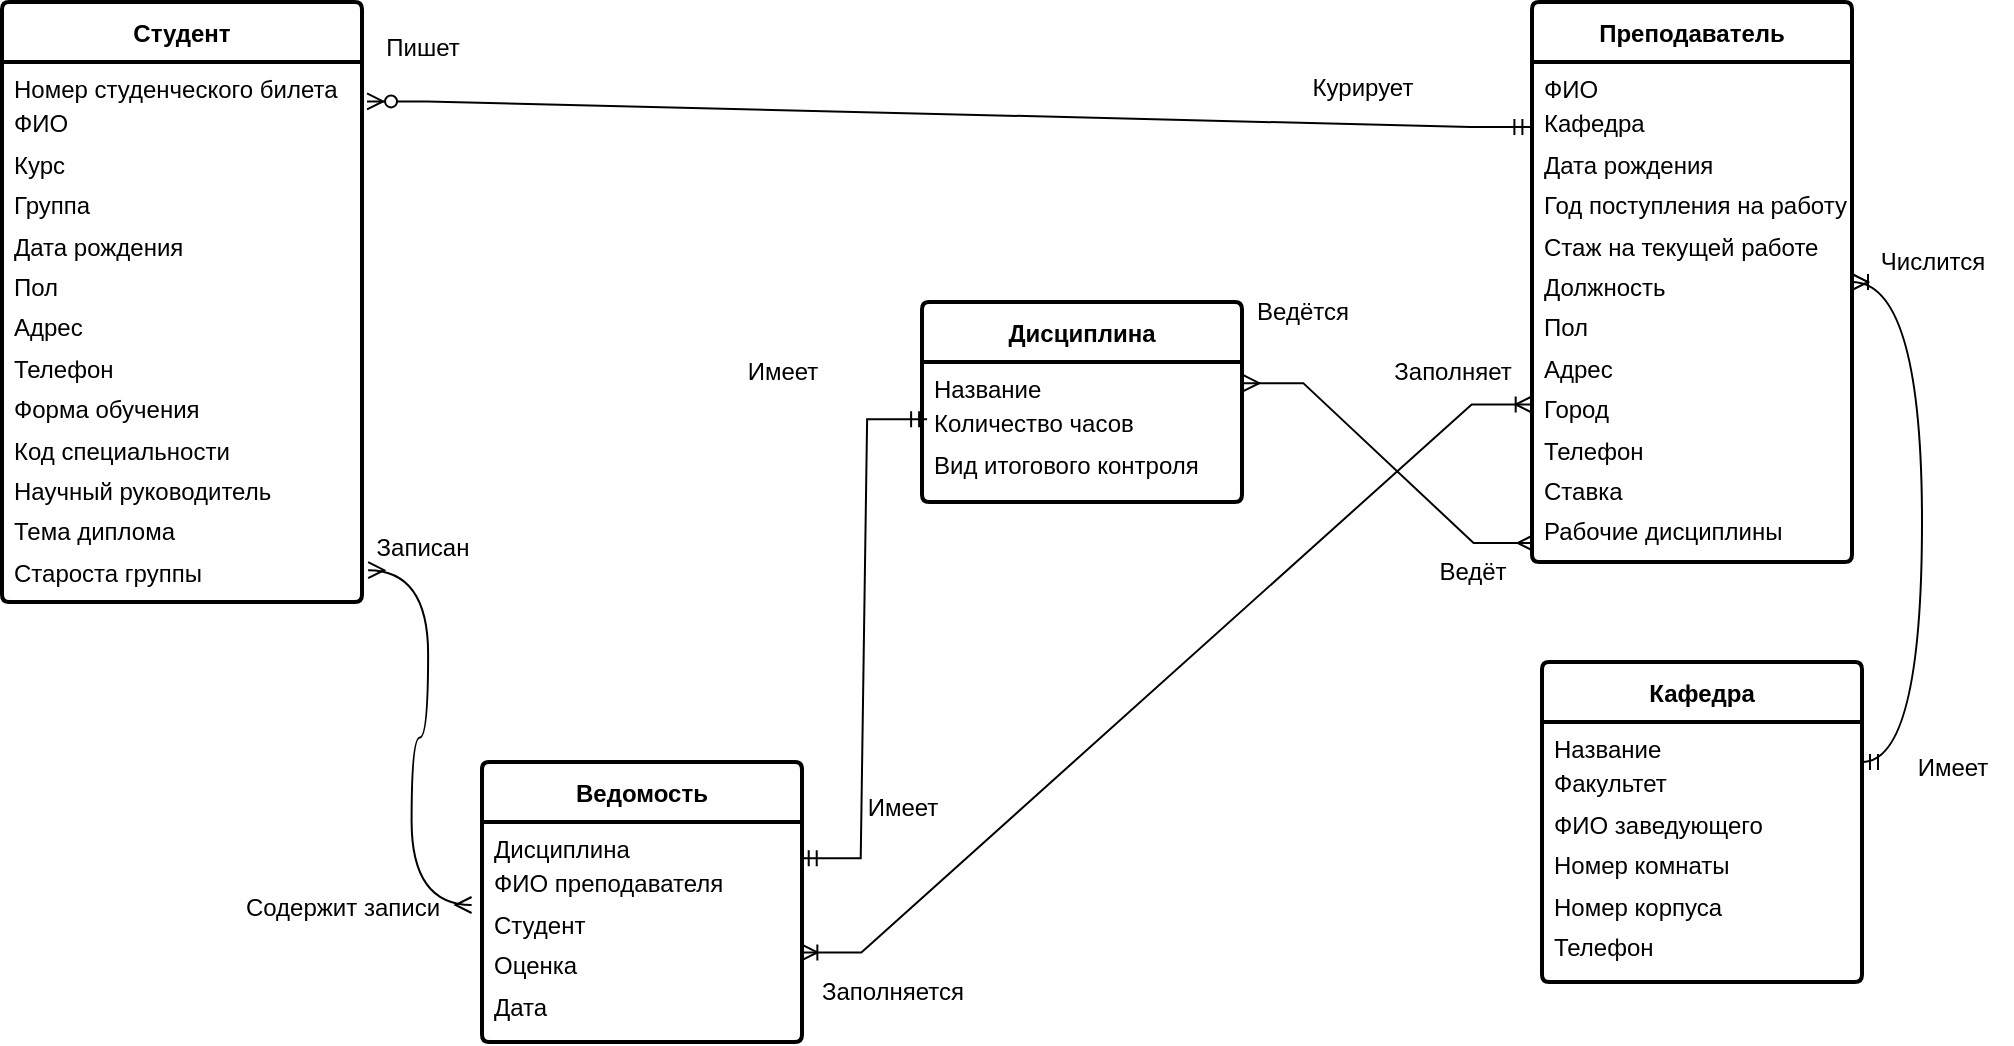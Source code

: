 <mxfile version="24.0.1" type="github">
  <diagram id="R2lEEEUBdFMjLlhIrx00" name="Page-1">
    <mxGraphModel dx="1846" dy="567" grid="1" gridSize="10" guides="1" tooltips="1" connect="1" arrows="1" fold="1" page="1" pageScale="1" pageWidth="850" pageHeight="1100" background="#FFFFFF" math="0" shadow="0" extFonts="Permanent Marker^https://fonts.googleapis.com/css?family=Permanent+Marker">
      <root>
        <mxCell id="0" />
        <mxCell id="1" parent="0" />
        <mxCell id="YFbkVFk9N9AtQ_815TIZ-2" value="&lt;b&gt;&lt;font style=&quot;font-size: 12px;&quot;&gt;Дисциплина&lt;/font&gt;&lt;/b&gt;" style="swimlane;childLayout=stackLayout;horizontal=1;startSize=30;horizontalStack=0;rounded=1;fontSize=14;fontStyle=0;strokeWidth=2;resizeParent=0;resizeLast=1;shadow=0;dashed=0;align=center;arcSize=4;whiteSpace=wrap;html=1;" parent="1" vertex="1">
          <mxGeometry x="120" y="180" width="160" height="100" as="geometry" />
        </mxCell>
        <mxCell id="YFbkVFk9N9AtQ_815TIZ-3" value="Название&lt;div style=&quot;line-height: 170%;&quot;&gt;Количество часов&lt;/div&gt;&lt;div style=&quot;line-height: 170%;&quot;&gt;Вид итогового контроля&lt;/div&gt;" style="align=left;strokeColor=none;fillColor=none;spacingLeft=4;fontSize=12;verticalAlign=top;resizable=0;rotatable=0;part=1;html=1;" parent="YFbkVFk9N9AtQ_815TIZ-2" vertex="1">
          <mxGeometry y="30" width="160" height="70" as="geometry" />
        </mxCell>
        <mxCell id="YFbkVFk9N9AtQ_815TIZ-8" value="&lt;font style=&quot;font-size: 12px;&quot;&gt;&lt;b&gt;Кафедра&lt;/b&gt;&lt;/font&gt;" style="swimlane;childLayout=stackLayout;horizontal=1;startSize=30;horizontalStack=0;rounded=1;fontSize=14;fontStyle=0;strokeWidth=2;resizeParent=0;resizeLast=1;shadow=0;dashed=0;align=center;arcSize=4;whiteSpace=wrap;html=1;" parent="1" vertex="1">
          <mxGeometry x="430" y="360" width="160" height="160" as="geometry" />
        </mxCell>
        <mxCell id="YFbkVFk9N9AtQ_815TIZ-9" value="Название&lt;div style=&quot;line-height: 170%;&quot;&gt;Факультет&lt;/div&gt;&lt;div style=&quot;line-height: 170%;&quot;&gt;ФИО заведующего&lt;/div&gt;&lt;div style=&quot;line-height: 170%;&quot;&gt;Номер комнаты&lt;/div&gt;&lt;div style=&quot;line-height: 170%;&quot;&gt;Номер корпуса&lt;/div&gt;&lt;div style=&quot;line-height: 170%;&quot;&gt;Телефон&lt;/div&gt;" style="align=left;strokeColor=none;fillColor=none;spacingLeft=4;fontSize=12;verticalAlign=top;resizable=0;rotatable=0;part=1;html=1;" parent="YFbkVFk9N9AtQ_815TIZ-8" vertex="1">
          <mxGeometry y="30" width="160" height="130" as="geometry" />
        </mxCell>
        <mxCell id="YFbkVFk9N9AtQ_815TIZ-10" value="&lt;b&gt;&lt;font style=&quot;font-size: 12px;&quot;&gt;Преподаватель&lt;/font&gt;&lt;/b&gt;" style="swimlane;childLayout=stackLayout;horizontal=1;startSize=30;horizontalStack=0;rounded=1;fontSize=14;fontStyle=0;strokeWidth=2;resizeParent=0;resizeLast=1;shadow=0;dashed=0;align=center;arcSize=4;whiteSpace=wrap;html=1;" parent="1" vertex="1">
          <mxGeometry x="425" y="30" width="160" height="280" as="geometry" />
        </mxCell>
        <mxCell id="YFbkVFk9N9AtQ_815TIZ-11" value="ФИО&lt;div style=&quot;line-height: 170%;&quot;&gt;Кафедра&lt;/div&gt;&lt;div style=&quot;line-height: 170%;&quot;&gt;Дата рождения&lt;/div&gt;&lt;div style=&quot;line-height: 170%;&quot;&gt;Год поступления на работу&lt;/div&gt;&lt;div style=&quot;line-height: 170%;&quot;&gt;Стаж на текущей работе&lt;/div&gt;&lt;div style=&quot;line-height: 170%;&quot;&gt;Должность&lt;/div&gt;&lt;div style=&quot;line-height: 170%;&quot;&gt;Пол&lt;/div&gt;&lt;div style=&quot;line-height: 170%;&quot;&gt;Адрес&lt;/div&gt;&lt;div style=&quot;line-height: 170%;&quot;&gt;Город&lt;/div&gt;&lt;div style=&quot;line-height: 170%;&quot;&gt;Телефон&lt;/div&gt;&lt;div style=&quot;line-height: 170%;&quot;&gt;Ставка&lt;/div&gt;&lt;div style=&quot;line-height: 170%;&quot;&gt;Рабочие дисциплины&lt;/div&gt;" style="align=left;strokeColor=none;fillColor=none;spacingLeft=4;fontSize=12;verticalAlign=top;resizable=0;rotatable=0;part=1;html=1;" parent="YFbkVFk9N9AtQ_815TIZ-10" vertex="1">
          <mxGeometry y="30" width="160" height="250" as="geometry" />
        </mxCell>
        <mxCell id="YFbkVFk9N9AtQ_815TIZ-12" value="&lt;b&gt;&lt;font style=&quot;font-size: 12px;&quot;&gt;Студент&lt;/font&gt;&lt;/b&gt;" style="swimlane;childLayout=stackLayout;horizontal=1;startSize=30;horizontalStack=0;rounded=1;fontSize=14;fontStyle=0;strokeWidth=2;resizeParent=0;resizeLast=1;shadow=0;dashed=0;align=center;arcSize=4;whiteSpace=wrap;html=1;" parent="1" vertex="1">
          <mxGeometry x="-340" y="30" width="180" height="300" as="geometry" />
        </mxCell>
        <mxCell id="YFbkVFk9N9AtQ_815TIZ-13" value="Номер студенческого билета&lt;div style=&quot;line-height: 170%;&quot;&gt;ФИО&lt;/div&gt;&lt;div style=&quot;line-height: 170%;&quot;&gt;Курс&lt;/div&gt;&lt;div style=&quot;line-height: 170%;&quot;&gt;Группа&lt;/div&gt;&lt;div style=&quot;line-height: 170%;&quot;&gt;Дата рождения&lt;/div&gt;&lt;div style=&quot;line-height: 170%;&quot;&gt;Пол&lt;/div&gt;&lt;div style=&quot;line-height: 170%;&quot;&gt;Адрес&lt;/div&gt;&lt;div style=&quot;line-height: 170%;&quot;&gt;Телефон&lt;/div&gt;&lt;div style=&quot;line-height: 170%;&quot;&gt;Форма обучения&lt;/div&gt;&lt;div style=&quot;line-height: 170%;&quot;&gt;Код специальности&lt;/div&gt;&lt;div style=&quot;line-height: 170%;&quot;&gt;Научный руководитель&lt;/div&gt;&lt;div style=&quot;line-height: 170%;&quot;&gt;Тема диплома&lt;/div&gt;&lt;div style=&quot;line-height: 170%;&quot;&gt;Староста группы&lt;/div&gt;" style="align=left;strokeColor=none;fillColor=none;spacingLeft=4;fontSize=12;verticalAlign=top;resizable=0;rotatable=0;part=1;html=1;" parent="YFbkVFk9N9AtQ_815TIZ-12" vertex="1">
          <mxGeometry y="30" width="180" height="270" as="geometry" />
        </mxCell>
        <mxCell id="YFbkVFk9N9AtQ_815TIZ-16" value="&lt;b&gt;&lt;font style=&quot;font-size: 12px;&quot;&gt;Ведомость&lt;/font&gt;&lt;/b&gt;" style="swimlane;childLayout=stackLayout;horizontal=1;startSize=30;horizontalStack=0;rounded=1;fontSize=14;fontStyle=0;strokeWidth=2;resizeParent=0;resizeLast=1;shadow=0;dashed=0;align=center;arcSize=4;whiteSpace=wrap;html=1;" parent="1" vertex="1">
          <mxGeometry x="-100" y="410" width="160" height="140" as="geometry" />
        </mxCell>
        <mxCell id="YFbkVFk9N9AtQ_815TIZ-17" value="Дисциплина&lt;div style=&quot;line-height: 170%;&quot;&gt;ФИО преподавателя&lt;/div&gt;&lt;div style=&quot;line-height: 170%;&quot;&gt;Студент&lt;/div&gt;&lt;div style=&quot;line-height: 170%;&quot;&gt;Оценка&lt;/div&gt;&lt;div style=&quot;line-height: 170%;&quot;&gt;Дата&lt;/div&gt;" style="align=left;strokeColor=none;fillColor=none;spacingLeft=4;fontSize=12;verticalAlign=top;resizable=0;rotatable=0;part=1;html=1;" parent="YFbkVFk9N9AtQ_815TIZ-16" vertex="1">
          <mxGeometry y="30" width="160" height="110" as="geometry" />
        </mxCell>
        <mxCell id="D0-YnoBW0OvQ-XF0kJE_-13" value="" style="edgeStyle=entityRelationEdgeStyle;fontSize=12;html=1;endArrow=ERmany;startArrow=ERmany;rounded=0;entryX=0.005;entryY=0.962;entryDx=0;entryDy=0;entryPerimeter=0;exitX=1.004;exitY=0.151;exitDx=0;exitDy=0;exitPerimeter=0;" parent="1" source="YFbkVFk9N9AtQ_815TIZ-3" target="YFbkVFk9N9AtQ_815TIZ-11" edge="1">
          <mxGeometry width="100" height="100" relative="1" as="geometry">
            <mxPoint x="280" y="280" as="sourcePoint" />
            <mxPoint x="380" y="180" as="targetPoint" />
          </mxGeometry>
        </mxCell>
        <mxCell id="D0-YnoBW0OvQ-XF0kJE_-16" value="" style="edgeStyle=entityRelationEdgeStyle;fontSize=12;html=1;endArrow=ERmandOne;startArrow=ERmandOne;rounded=0;exitX=0.996;exitY=0.165;exitDx=0;exitDy=0;exitPerimeter=0;entryX=0.016;entryY=0.409;entryDx=0;entryDy=0;entryPerimeter=0;" parent="1" source="YFbkVFk9N9AtQ_815TIZ-17" target="YFbkVFk9N9AtQ_815TIZ-3" edge="1">
          <mxGeometry width="100" height="100" relative="1" as="geometry">
            <mxPoint x="70" y="520" as="sourcePoint" />
            <mxPoint x="170" y="420" as="targetPoint" />
          </mxGeometry>
        </mxCell>
        <mxCell id="D0-YnoBW0OvQ-XF0kJE_-18" value="" style="edgeStyle=entityRelationEdgeStyle;fontSize=12;html=1;endArrow=ERmany;startArrow=ERmany;rounded=0;exitX=1.04;exitY=0.45;exitDx=0;exitDy=0;exitPerimeter=0;entryX=1.017;entryY=0.941;entryDx=0;entryDy=0;entryPerimeter=0;curved=1;" parent="1" source="u7AzC6_4To73JEFmurM7-4" target="YFbkVFk9N9AtQ_815TIZ-13" edge="1">
          <mxGeometry width="100" height="100" relative="1" as="geometry">
            <mxPoint x="-310" y="500" as="sourcePoint" />
            <mxPoint x="-300" y="310" as="targetPoint" />
            <Array as="points">
              <mxPoint x="-310" y="520" />
              <mxPoint x="-157" y="350" />
              <mxPoint x="-80" y="280" />
              <mxPoint x="-50" y="330" />
              <mxPoint x="-120" y="350" />
            </Array>
          </mxGeometry>
        </mxCell>
        <mxCell id="D0-YnoBW0OvQ-XF0kJE_-21" value="" style="edgeStyle=entityRelationEdgeStyle;fontSize=12;html=1;endArrow=ERoneToMany;startArrow=ERoneToMany;rounded=0;exitX=0.998;exitY=0.593;exitDx=0;exitDy=0;exitPerimeter=0;entryX=-0.001;entryY=0.685;entryDx=0;entryDy=0;entryPerimeter=0;" parent="1" source="YFbkVFk9N9AtQ_815TIZ-17" target="YFbkVFk9N9AtQ_815TIZ-11" edge="1">
          <mxGeometry width="100" height="100" relative="1" as="geometry">
            <mxPoint x="230" y="520" as="sourcePoint" />
            <mxPoint x="330" y="420" as="targetPoint" />
          </mxGeometry>
        </mxCell>
        <mxCell id="u7AzC6_4To73JEFmurM7-3" value="Записан" style="text;html=1;align=center;verticalAlign=middle;resizable=0;points=[];autosize=1;strokeColor=none;fillColor=none;" parent="1" vertex="1">
          <mxGeometry x="-165" y="288" width="70" height="30" as="geometry" />
        </mxCell>
        <mxCell id="u7AzC6_4To73JEFmurM7-4" value="Содержит записи" style="text;html=1;align=center;verticalAlign=middle;resizable=0;points=[];autosize=1;strokeColor=none;fillColor=none;" parent="1" vertex="1">
          <mxGeometry x="-230" y="468" width="120" height="30" as="geometry" />
        </mxCell>
        <mxCell id="u7AzC6_4To73JEFmurM7-7" value="" style="edgeStyle=entityRelationEdgeStyle;fontSize=12;html=1;endArrow=ERoneToMany;startArrow=ERmandOne;rounded=0;curved=1;" parent="1" target="YFbkVFk9N9AtQ_815TIZ-10" edge="1">
          <mxGeometry width="100" height="100" relative="1" as="geometry">
            <mxPoint x="590" y="410" as="sourcePoint" />
            <mxPoint x="230" y="180" as="targetPoint" />
            <Array as="points">
              <mxPoint x="660" y="240" />
            </Array>
          </mxGeometry>
        </mxCell>
        <mxCell id="u7AzC6_4To73JEFmurM7-8" value="Числится" style="text;html=1;align=center;verticalAlign=middle;resizable=0;points=[];autosize=1;strokeColor=none;fillColor=none;" parent="1" vertex="1">
          <mxGeometry x="585" y="145" width="80" height="30" as="geometry" />
        </mxCell>
        <mxCell id="u7AzC6_4To73JEFmurM7-9" value="Имеет" style="text;html=1;align=center;verticalAlign=middle;resizable=0;points=[];autosize=1;strokeColor=none;fillColor=none;" parent="1" vertex="1">
          <mxGeometry x="605" y="398" width="60" height="30" as="geometry" />
        </mxCell>
        <mxCell id="u7AzC6_4To73JEFmurM7-10" value="Заполняется" style="text;html=1;align=center;verticalAlign=middle;resizable=0;points=[];autosize=1;strokeColor=none;fillColor=none;" parent="1" vertex="1">
          <mxGeometry x="60" y="510" width="90" height="30" as="geometry" />
        </mxCell>
        <mxCell id="u7AzC6_4To73JEFmurM7-11" value="Заполняет" style="text;html=1;align=center;verticalAlign=middle;resizable=0;points=[];autosize=1;strokeColor=none;fillColor=none;" parent="1" vertex="1">
          <mxGeometry x="345" y="200" width="80" height="30" as="geometry" />
        </mxCell>
        <mxCell id="u7AzC6_4To73JEFmurM7-12" value="Ведётся" style="text;html=1;align=center;verticalAlign=middle;resizable=0;points=[];autosize=1;strokeColor=none;fillColor=none;" parent="1" vertex="1">
          <mxGeometry x="275" y="170" width="70" height="30" as="geometry" />
        </mxCell>
        <mxCell id="u7AzC6_4To73JEFmurM7-13" value="Ведёт" style="text;html=1;align=center;verticalAlign=middle;resizable=0;points=[];autosize=1;strokeColor=none;fillColor=none;" parent="1" vertex="1">
          <mxGeometry x="365" y="300" width="60" height="30" as="geometry" />
        </mxCell>
        <mxCell id="u7AzC6_4To73JEFmurM7-14" value="Имеет" style="text;html=1;align=center;verticalAlign=middle;resizable=0;points=[];autosize=1;strokeColor=none;fillColor=none;" parent="1" vertex="1">
          <mxGeometry x="20" y="200" width="60" height="30" as="geometry" />
        </mxCell>
        <mxCell id="u7AzC6_4To73JEFmurM7-15" value="Имеет" style="text;html=1;align=center;verticalAlign=middle;resizable=0;points=[];autosize=1;strokeColor=none;fillColor=none;" parent="1" vertex="1">
          <mxGeometry x="80" y="418" width="60" height="30" as="geometry" />
        </mxCell>
        <mxCell id="aY5O2FrcmtrSFoJt9BhK-1" value="" style="edgeStyle=entityRelationEdgeStyle;fontSize=12;html=1;endArrow=ERzeroToMany;startArrow=ERmandOne;rounded=0;entryX=1.014;entryY=0.073;entryDx=0;entryDy=0;entryPerimeter=0;exitX=-0.005;exitY=0.13;exitDx=0;exitDy=0;exitPerimeter=0;" edge="1" parent="1" source="YFbkVFk9N9AtQ_815TIZ-11" target="YFbkVFk9N9AtQ_815TIZ-13">
          <mxGeometry width="100" height="100" relative="1" as="geometry">
            <mxPoint x="20" y="150" as="sourcePoint" />
            <mxPoint x="120" y="50" as="targetPoint" />
          </mxGeometry>
        </mxCell>
        <mxCell id="aY5O2FrcmtrSFoJt9BhK-2" value="Пишет" style="text;html=1;align=center;verticalAlign=middle;resizable=0;points=[];autosize=1;strokeColor=none;fillColor=none;" vertex="1" parent="1">
          <mxGeometry x="-160" y="38" width="60" height="30" as="geometry" />
        </mxCell>
        <mxCell id="aY5O2FrcmtrSFoJt9BhK-3" value="Курирует" style="text;html=1;align=center;verticalAlign=middle;resizable=0;points=[];autosize=1;strokeColor=none;fillColor=none;" vertex="1" parent="1">
          <mxGeometry x="305" y="58" width="70" height="30" as="geometry" />
        </mxCell>
      </root>
    </mxGraphModel>
  </diagram>
</mxfile>
